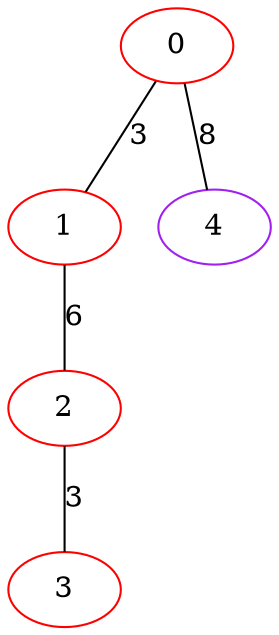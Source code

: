 graph "" {
0 [color=red, weight=1];
1 [color=red, weight=1];
2 [color=red, weight=1];
3 [color=red, weight=1];
4 [color=purple, weight=4];
0 -- 1  [key=0, label=3];
0 -- 4  [key=0, label=8];
1 -- 2  [key=0, label=6];
2 -- 3  [key=0, label=3];
}
